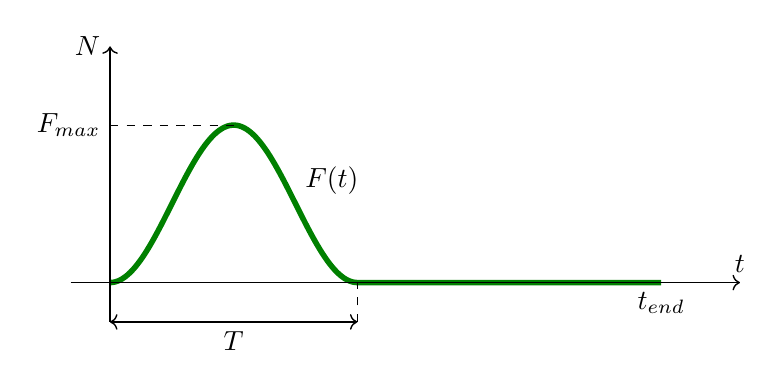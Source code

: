 
\begin{tikzpicture}[scale=1]

\draw[black!50!green,samples=100,line width=2pt] plot [domain=0:pi] (\x,{sin(2*(-pi/4+\x) r)+1}) plot [domain=pi:7] (\x,0);
\draw[dashed] (0,2) node[left] {$F_{max}$} -- (pi/2,2)  ;
\draw[->,line width=0.5pt] (0,-0.5) -- (0,3) node[left] {$N$};
\draw[->,line width=0.5pt] (-0.5,0) -- (8,0) node[above] {$t$};
\draw (7,0) node[below] {$t_{end}$};
\draw[<->,line width=0.5pt] (0,-0.5) -- (pi,-0.5);
\draw[dashed] (pi,-0.5) -- (pi,0)  ;
\draw (pi/2,-0.5) node[below] {$T$} ;
\draw (3*pi/4,{sin(pi r)+1}) node[above right] {$F(t)$} ;

\end{tikzpicture}